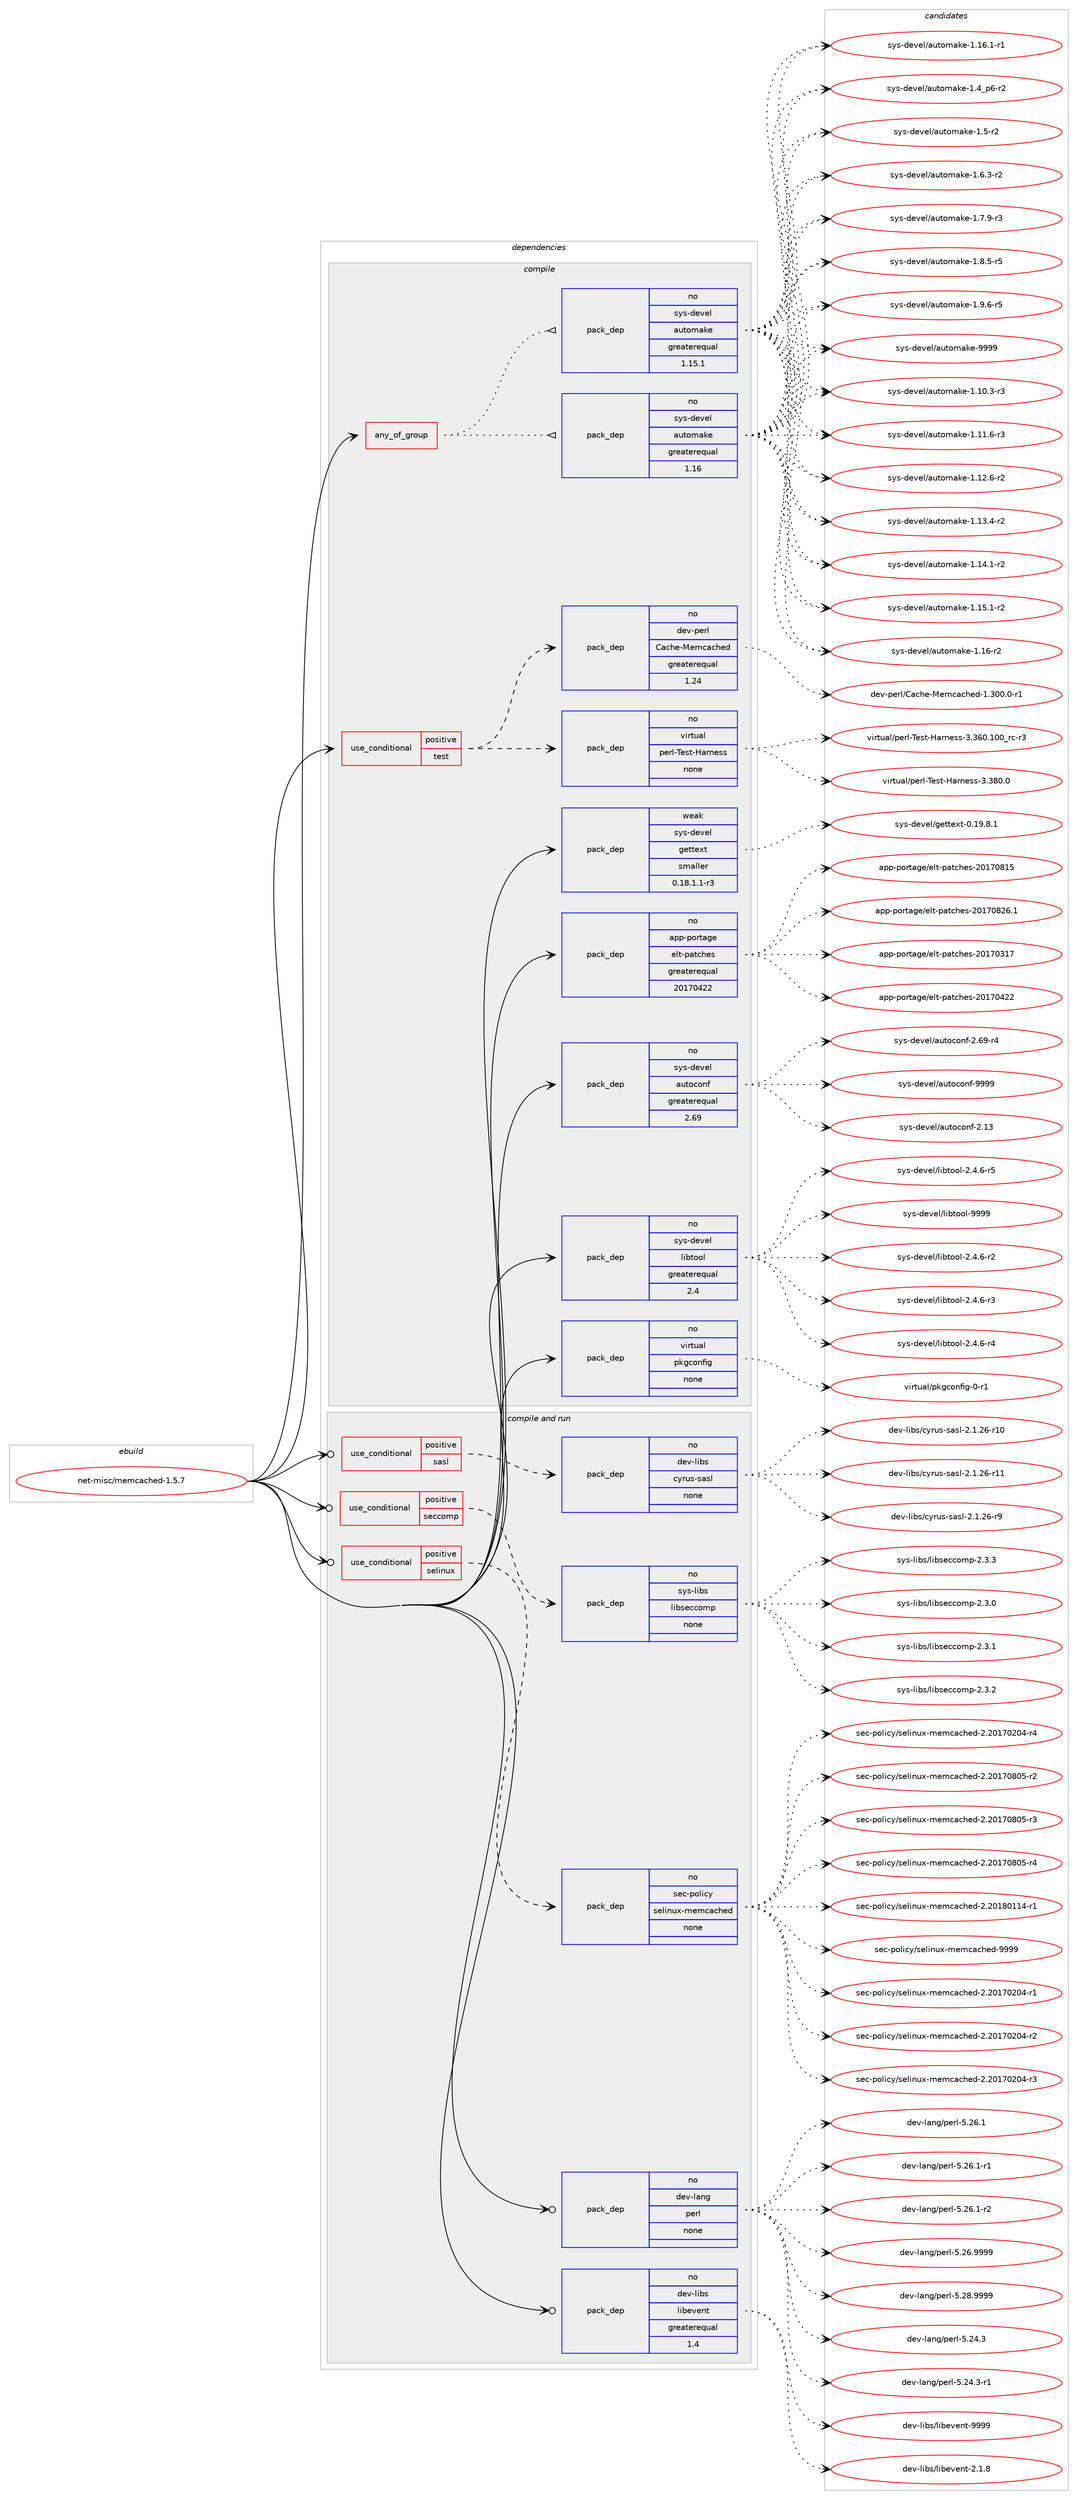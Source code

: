 digraph prolog {

# *************
# Graph options
# *************

newrank=true;
concentrate=true;
compound=true;
graph [rankdir=LR,fontname=Helvetica,fontsize=10,ranksep=1.5];#, ranksep=2.5, nodesep=0.2];
edge  [arrowhead=vee];
node  [fontname=Helvetica,fontsize=10];

# **********
# The ebuild
# **********

subgraph cluster_leftcol {
color=gray;
rank=same;
label=<<i>ebuild</i>>;
id [label="net-misc/memcached-1.5.7", color=red, width=4, href="../net-misc/memcached-1.5.7.svg"];
}

# ****************
# The dependencies
# ****************

subgraph cluster_midcol {
color=gray;
label=<<i>dependencies</i>>;
subgraph cluster_compile {
fillcolor="#eeeeee";
style=filled;
label=<<i>compile</i>>;
subgraph any31 {
dependency1262 [label=<<TABLE BORDER="0" CELLBORDER="1" CELLSPACING="0" CELLPADDING="4"><TR><TD CELLPADDING="10">any_of_group</TD></TR></TABLE>>, shape=none, color=red];subgraph pack885 {
dependency1263 [label=<<TABLE BORDER="0" CELLBORDER="1" CELLSPACING="0" CELLPADDING="4" WIDTH="220"><TR><TD ROWSPAN="6" CELLPADDING="30">pack_dep</TD></TR><TR><TD WIDTH="110">no</TD></TR><TR><TD>sys-devel</TD></TR><TR><TD>automake</TD></TR><TR><TD>greaterequal</TD></TR><TR><TD>1.16</TD></TR></TABLE>>, shape=none, color=blue];
}
dependency1262:e -> dependency1263:w [weight=20,style="dotted",arrowhead="oinv"];
subgraph pack886 {
dependency1264 [label=<<TABLE BORDER="0" CELLBORDER="1" CELLSPACING="0" CELLPADDING="4" WIDTH="220"><TR><TD ROWSPAN="6" CELLPADDING="30">pack_dep</TD></TR><TR><TD WIDTH="110">no</TD></TR><TR><TD>sys-devel</TD></TR><TR><TD>automake</TD></TR><TR><TD>greaterequal</TD></TR><TR><TD>1.15.1</TD></TR></TABLE>>, shape=none, color=blue];
}
dependency1262:e -> dependency1264:w [weight=20,style="dotted",arrowhead="oinv"];
}
id:e -> dependency1262:w [weight=20,style="solid",arrowhead="vee"];
subgraph cond348 {
dependency1265 [label=<<TABLE BORDER="0" CELLBORDER="1" CELLSPACING="0" CELLPADDING="4"><TR><TD ROWSPAN="3" CELLPADDING="10">use_conditional</TD></TR><TR><TD>positive</TD></TR><TR><TD>test</TD></TR></TABLE>>, shape=none, color=red];
subgraph pack887 {
dependency1266 [label=<<TABLE BORDER="0" CELLBORDER="1" CELLSPACING="0" CELLPADDING="4" WIDTH="220"><TR><TD ROWSPAN="6" CELLPADDING="30">pack_dep</TD></TR><TR><TD WIDTH="110">no</TD></TR><TR><TD>virtual</TD></TR><TR><TD>perl-Test-Harness</TD></TR><TR><TD>none</TD></TR><TR><TD></TD></TR></TABLE>>, shape=none, color=blue];
}
dependency1265:e -> dependency1266:w [weight=20,style="dashed",arrowhead="vee"];
subgraph pack888 {
dependency1267 [label=<<TABLE BORDER="0" CELLBORDER="1" CELLSPACING="0" CELLPADDING="4" WIDTH="220"><TR><TD ROWSPAN="6" CELLPADDING="30">pack_dep</TD></TR><TR><TD WIDTH="110">no</TD></TR><TR><TD>dev-perl</TD></TR><TR><TD>Cache-Memcached</TD></TR><TR><TD>greaterequal</TD></TR><TR><TD>1.24</TD></TR></TABLE>>, shape=none, color=blue];
}
dependency1265:e -> dependency1267:w [weight=20,style="dashed",arrowhead="vee"];
}
id:e -> dependency1265:w [weight=20,style="solid",arrowhead="vee"];
subgraph pack889 {
dependency1268 [label=<<TABLE BORDER="0" CELLBORDER="1" CELLSPACING="0" CELLPADDING="4" WIDTH="220"><TR><TD ROWSPAN="6" CELLPADDING="30">pack_dep</TD></TR><TR><TD WIDTH="110">no</TD></TR><TR><TD>app-portage</TD></TR><TR><TD>elt-patches</TD></TR><TR><TD>greaterequal</TD></TR><TR><TD>20170422</TD></TR></TABLE>>, shape=none, color=blue];
}
id:e -> dependency1268:w [weight=20,style="solid",arrowhead="vee"];
subgraph pack890 {
dependency1269 [label=<<TABLE BORDER="0" CELLBORDER="1" CELLSPACING="0" CELLPADDING="4" WIDTH="220"><TR><TD ROWSPAN="6" CELLPADDING="30">pack_dep</TD></TR><TR><TD WIDTH="110">no</TD></TR><TR><TD>sys-devel</TD></TR><TR><TD>autoconf</TD></TR><TR><TD>greaterequal</TD></TR><TR><TD>2.69</TD></TR></TABLE>>, shape=none, color=blue];
}
id:e -> dependency1269:w [weight=20,style="solid",arrowhead="vee"];
subgraph pack891 {
dependency1270 [label=<<TABLE BORDER="0" CELLBORDER="1" CELLSPACING="0" CELLPADDING="4" WIDTH="220"><TR><TD ROWSPAN="6" CELLPADDING="30">pack_dep</TD></TR><TR><TD WIDTH="110">no</TD></TR><TR><TD>sys-devel</TD></TR><TR><TD>libtool</TD></TR><TR><TD>greaterequal</TD></TR><TR><TD>2.4</TD></TR></TABLE>>, shape=none, color=blue];
}
id:e -> dependency1270:w [weight=20,style="solid",arrowhead="vee"];
subgraph pack892 {
dependency1271 [label=<<TABLE BORDER="0" CELLBORDER="1" CELLSPACING="0" CELLPADDING="4" WIDTH="220"><TR><TD ROWSPAN="6" CELLPADDING="30">pack_dep</TD></TR><TR><TD WIDTH="110">no</TD></TR><TR><TD>virtual</TD></TR><TR><TD>pkgconfig</TD></TR><TR><TD>none</TD></TR><TR><TD></TD></TR></TABLE>>, shape=none, color=blue];
}
id:e -> dependency1271:w [weight=20,style="solid",arrowhead="vee"];
subgraph pack893 {
dependency1272 [label=<<TABLE BORDER="0" CELLBORDER="1" CELLSPACING="0" CELLPADDING="4" WIDTH="220"><TR><TD ROWSPAN="6" CELLPADDING="30">pack_dep</TD></TR><TR><TD WIDTH="110">weak</TD></TR><TR><TD>sys-devel</TD></TR><TR><TD>gettext</TD></TR><TR><TD>smaller</TD></TR><TR><TD>0.18.1.1-r3</TD></TR></TABLE>>, shape=none, color=blue];
}
id:e -> dependency1272:w [weight=20,style="solid",arrowhead="vee"];
}
subgraph cluster_compileandrun {
fillcolor="#eeeeee";
style=filled;
label=<<i>compile and run</i>>;
subgraph cond349 {
dependency1273 [label=<<TABLE BORDER="0" CELLBORDER="1" CELLSPACING="0" CELLPADDING="4"><TR><TD ROWSPAN="3" CELLPADDING="10">use_conditional</TD></TR><TR><TD>positive</TD></TR><TR><TD>sasl</TD></TR></TABLE>>, shape=none, color=red];
subgraph pack894 {
dependency1274 [label=<<TABLE BORDER="0" CELLBORDER="1" CELLSPACING="0" CELLPADDING="4" WIDTH="220"><TR><TD ROWSPAN="6" CELLPADDING="30">pack_dep</TD></TR><TR><TD WIDTH="110">no</TD></TR><TR><TD>dev-libs</TD></TR><TR><TD>cyrus-sasl</TD></TR><TR><TD>none</TD></TR><TR><TD></TD></TR></TABLE>>, shape=none, color=blue];
}
dependency1273:e -> dependency1274:w [weight=20,style="dashed",arrowhead="vee"];
}
id:e -> dependency1273:w [weight=20,style="solid",arrowhead="odotvee"];
subgraph cond350 {
dependency1275 [label=<<TABLE BORDER="0" CELLBORDER="1" CELLSPACING="0" CELLPADDING="4"><TR><TD ROWSPAN="3" CELLPADDING="10">use_conditional</TD></TR><TR><TD>positive</TD></TR><TR><TD>seccomp</TD></TR></TABLE>>, shape=none, color=red];
subgraph pack895 {
dependency1276 [label=<<TABLE BORDER="0" CELLBORDER="1" CELLSPACING="0" CELLPADDING="4" WIDTH="220"><TR><TD ROWSPAN="6" CELLPADDING="30">pack_dep</TD></TR><TR><TD WIDTH="110">no</TD></TR><TR><TD>sys-libs</TD></TR><TR><TD>libseccomp</TD></TR><TR><TD>none</TD></TR><TR><TD></TD></TR></TABLE>>, shape=none, color=blue];
}
dependency1275:e -> dependency1276:w [weight=20,style="dashed",arrowhead="vee"];
}
id:e -> dependency1275:w [weight=20,style="solid",arrowhead="odotvee"];
subgraph cond351 {
dependency1277 [label=<<TABLE BORDER="0" CELLBORDER="1" CELLSPACING="0" CELLPADDING="4"><TR><TD ROWSPAN="3" CELLPADDING="10">use_conditional</TD></TR><TR><TD>positive</TD></TR><TR><TD>selinux</TD></TR></TABLE>>, shape=none, color=red];
subgraph pack896 {
dependency1278 [label=<<TABLE BORDER="0" CELLBORDER="1" CELLSPACING="0" CELLPADDING="4" WIDTH="220"><TR><TD ROWSPAN="6" CELLPADDING="30">pack_dep</TD></TR><TR><TD WIDTH="110">no</TD></TR><TR><TD>sec-policy</TD></TR><TR><TD>selinux-memcached</TD></TR><TR><TD>none</TD></TR><TR><TD></TD></TR></TABLE>>, shape=none, color=blue];
}
dependency1277:e -> dependency1278:w [weight=20,style="dashed",arrowhead="vee"];
}
id:e -> dependency1277:w [weight=20,style="solid",arrowhead="odotvee"];
subgraph pack897 {
dependency1279 [label=<<TABLE BORDER="0" CELLBORDER="1" CELLSPACING="0" CELLPADDING="4" WIDTH="220"><TR><TD ROWSPAN="6" CELLPADDING="30">pack_dep</TD></TR><TR><TD WIDTH="110">no</TD></TR><TR><TD>dev-lang</TD></TR><TR><TD>perl</TD></TR><TR><TD>none</TD></TR><TR><TD></TD></TR></TABLE>>, shape=none, color=blue];
}
id:e -> dependency1279:w [weight=20,style="solid",arrowhead="odotvee"];
subgraph pack898 {
dependency1280 [label=<<TABLE BORDER="0" CELLBORDER="1" CELLSPACING="0" CELLPADDING="4" WIDTH="220"><TR><TD ROWSPAN="6" CELLPADDING="30">pack_dep</TD></TR><TR><TD WIDTH="110">no</TD></TR><TR><TD>dev-libs</TD></TR><TR><TD>libevent</TD></TR><TR><TD>greaterequal</TD></TR><TR><TD>1.4</TD></TR></TABLE>>, shape=none, color=blue];
}
id:e -> dependency1280:w [weight=20,style="solid",arrowhead="odotvee"];
}
subgraph cluster_run {
fillcolor="#eeeeee";
style=filled;
label=<<i>run</i>>;
}
}

# **************
# The candidates
# **************

subgraph cluster_choices {
rank=same;
color=gray;
label=<<i>candidates</i>>;

subgraph choice885 {
color=black;
nodesep=1;
choice11512111545100101118101108479711711611110997107101454946494846514511451 [label="sys-devel/automake-1.10.3-r3", color=red, width=4,href="../sys-devel/automake-1.10.3-r3.svg"];
choice11512111545100101118101108479711711611110997107101454946494946544511451 [label="sys-devel/automake-1.11.6-r3", color=red, width=4,href="../sys-devel/automake-1.11.6-r3.svg"];
choice11512111545100101118101108479711711611110997107101454946495046544511450 [label="sys-devel/automake-1.12.6-r2", color=red, width=4,href="../sys-devel/automake-1.12.6-r2.svg"];
choice11512111545100101118101108479711711611110997107101454946495146524511450 [label="sys-devel/automake-1.13.4-r2", color=red, width=4,href="../sys-devel/automake-1.13.4-r2.svg"];
choice11512111545100101118101108479711711611110997107101454946495246494511450 [label="sys-devel/automake-1.14.1-r2", color=red, width=4,href="../sys-devel/automake-1.14.1-r2.svg"];
choice11512111545100101118101108479711711611110997107101454946495346494511450 [label="sys-devel/automake-1.15.1-r2", color=red, width=4,href="../sys-devel/automake-1.15.1-r2.svg"];
choice1151211154510010111810110847971171161111099710710145494649544511450 [label="sys-devel/automake-1.16-r2", color=red, width=4,href="../sys-devel/automake-1.16-r2.svg"];
choice11512111545100101118101108479711711611110997107101454946495446494511449 [label="sys-devel/automake-1.16.1-r1", color=red, width=4,href="../sys-devel/automake-1.16.1-r1.svg"];
choice115121115451001011181011084797117116111109971071014549465295112544511450 [label="sys-devel/automake-1.4_p6-r2", color=red, width=4,href="../sys-devel/automake-1.4_p6-r2.svg"];
choice11512111545100101118101108479711711611110997107101454946534511450 [label="sys-devel/automake-1.5-r2", color=red, width=4,href="../sys-devel/automake-1.5-r2.svg"];
choice115121115451001011181011084797117116111109971071014549465446514511450 [label="sys-devel/automake-1.6.3-r2", color=red, width=4,href="../sys-devel/automake-1.6.3-r2.svg"];
choice115121115451001011181011084797117116111109971071014549465546574511451 [label="sys-devel/automake-1.7.9-r3", color=red, width=4,href="../sys-devel/automake-1.7.9-r3.svg"];
choice115121115451001011181011084797117116111109971071014549465646534511453 [label="sys-devel/automake-1.8.5-r5", color=red, width=4,href="../sys-devel/automake-1.8.5-r5.svg"];
choice115121115451001011181011084797117116111109971071014549465746544511453 [label="sys-devel/automake-1.9.6-r5", color=red, width=4,href="../sys-devel/automake-1.9.6-r5.svg"];
choice115121115451001011181011084797117116111109971071014557575757 [label="sys-devel/automake-9999", color=red, width=4,href="../sys-devel/automake-9999.svg"];
dependency1263:e -> choice11512111545100101118101108479711711611110997107101454946494846514511451:w [style=dotted,weight="100"];
dependency1263:e -> choice11512111545100101118101108479711711611110997107101454946494946544511451:w [style=dotted,weight="100"];
dependency1263:e -> choice11512111545100101118101108479711711611110997107101454946495046544511450:w [style=dotted,weight="100"];
dependency1263:e -> choice11512111545100101118101108479711711611110997107101454946495146524511450:w [style=dotted,weight="100"];
dependency1263:e -> choice11512111545100101118101108479711711611110997107101454946495246494511450:w [style=dotted,weight="100"];
dependency1263:e -> choice11512111545100101118101108479711711611110997107101454946495346494511450:w [style=dotted,weight="100"];
dependency1263:e -> choice1151211154510010111810110847971171161111099710710145494649544511450:w [style=dotted,weight="100"];
dependency1263:e -> choice11512111545100101118101108479711711611110997107101454946495446494511449:w [style=dotted,weight="100"];
dependency1263:e -> choice115121115451001011181011084797117116111109971071014549465295112544511450:w [style=dotted,weight="100"];
dependency1263:e -> choice11512111545100101118101108479711711611110997107101454946534511450:w [style=dotted,weight="100"];
dependency1263:e -> choice115121115451001011181011084797117116111109971071014549465446514511450:w [style=dotted,weight="100"];
dependency1263:e -> choice115121115451001011181011084797117116111109971071014549465546574511451:w [style=dotted,weight="100"];
dependency1263:e -> choice115121115451001011181011084797117116111109971071014549465646534511453:w [style=dotted,weight="100"];
dependency1263:e -> choice115121115451001011181011084797117116111109971071014549465746544511453:w [style=dotted,weight="100"];
dependency1263:e -> choice115121115451001011181011084797117116111109971071014557575757:w [style=dotted,weight="100"];
}
subgraph choice886 {
color=black;
nodesep=1;
choice11512111545100101118101108479711711611110997107101454946494846514511451 [label="sys-devel/automake-1.10.3-r3", color=red, width=4,href="../sys-devel/automake-1.10.3-r3.svg"];
choice11512111545100101118101108479711711611110997107101454946494946544511451 [label="sys-devel/automake-1.11.6-r3", color=red, width=4,href="../sys-devel/automake-1.11.6-r3.svg"];
choice11512111545100101118101108479711711611110997107101454946495046544511450 [label="sys-devel/automake-1.12.6-r2", color=red, width=4,href="../sys-devel/automake-1.12.6-r2.svg"];
choice11512111545100101118101108479711711611110997107101454946495146524511450 [label="sys-devel/automake-1.13.4-r2", color=red, width=4,href="../sys-devel/automake-1.13.4-r2.svg"];
choice11512111545100101118101108479711711611110997107101454946495246494511450 [label="sys-devel/automake-1.14.1-r2", color=red, width=4,href="../sys-devel/automake-1.14.1-r2.svg"];
choice11512111545100101118101108479711711611110997107101454946495346494511450 [label="sys-devel/automake-1.15.1-r2", color=red, width=4,href="../sys-devel/automake-1.15.1-r2.svg"];
choice1151211154510010111810110847971171161111099710710145494649544511450 [label="sys-devel/automake-1.16-r2", color=red, width=4,href="../sys-devel/automake-1.16-r2.svg"];
choice11512111545100101118101108479711711611110997107101454946495446494511449 [label="sys-devel/automake-1.16.1-r1", color=red, width=4,href="../sys-devel/automake-1.16.1-r1.svg"];
choice115121115451001011181011084797117116111109971071014549465295112544511450 [label="sys-devel/automake-1.4_p6-r2", color=red, width=4,href="../sys-devel/automake-1.4_p6-r2.svg"];
choice11512111545100101118101108479711711611110997107101454946534511450 [label="sys-devel/automake-1.5-r2", color=red, width=4,href="../sys-devel/automake-1.5-r2.svg"];
choice115121115451001011181011084797117116111109971071014549465446514511450 [label="sys-devel/automake-1.6.3-r2", color=red, width=4,href="../sys-devel/automake-1.6.3-r2.svg"];
choice115121115451001011181011084797117116111109971071014549465546574511451 [label="sys-devel/automake-1.7.9-r3", color=red, width=4,href="../sys-devel/automake-1.7.9-r3.svg"];
choice115121115451001011181011084797117116111109971071014549465646534511453 [label="sys-devel/automake-1.8.5-r5", color=red, width=4,href="../sys-devel/automake-1.8.5-r5.svg"];
choice115121115451001011181011084797117116111109971071014549465746544511453 [label="sys-devel/automake-1.9.6-r5", color=red, width=4,href="../sys-devel/automake-1.9.6-r5.svg"];
choice115121115451001011181011084797117116111109971071014557575757 [label="sys-devel/automake-9999", color=red, width=4,href="../sys-devel/automake-9999.svg"];
dependency1264:e -> choice11512111545100101118101108479711711611110997107101454946494846514511451:w [style=dotted,weight="100"];
dependency1264:e -> choice11512111545100101118101108479711711611110997107101454946494946544511451:w [style=dotted,weight="100"];
dependency1264:e -> choice11512111545100101118101108479711711611110997107101454946495046544511450:w [style=dotted,weight="100"];
dependency1264:e -> choice11512111545100101118101108479711711611110997107101454946495146524511450:w [style=dotted,weight="100"];
dependency1264:e -> choice11512111545100101118101108479711711611110997107101454946495246494511450:w [style=dotted,weight="100"];
dependency1264:e -> choice11512111545100101118101108479711711611110997107101454946495346494511450:w [style=dotted,weight="100"];
dependency1264:e -> choice1151211154510010111810110847971171161111099710710145494649544511450:w [style=dotted,weight="100"];
dependency1264:e -> choice11512111545100101118101108479711711611110997107101454946495446494511449:w [style=dotted,weight="100"];
dependency1264:e -> choice115121115451001011181011084797117116111109971071014549465295112544511450:w [style=dotted,weight="100"];
dependency1264:e -> choice11512111545100101118101108479711711611110997107101454946534511450:w [style=dotted,weight="100"];
dependency1264:e -> choice115121115451001011181011084797117116111109971071014549465446514511450:w [style=dotted,weight="100"];
dependency1264:e -> choice115121115451001011181011084797117116111109971071014549465546574511451:w [style=dotted,weight="100"];
dependency1264:e -> choice115121115451001011181011084797117116111109971071014549465646534511453:w [style=dotted,weight="100"];
dependency1264:e -> choice115121115451001011181011084797117116111109971071014549465746544511453:w [style=dotted,weight="100"];
dependency1264:e -> choice115121115451001011181011084797117116111109971071014557575757:w [style=dotted,weight="100"];
}
subgraph choice887 {
color=black;
nodesep=1;
choice118105114116117971084711210111410845841011151164572971141101011151154551465154484649484895114994511451 [label="virtual/perl-Test-Harness-3.360.100_rc-r3", color=red, width=4,href="../virtual/perl-Test-Harness-3.360.100_rc-r3.svg"];
choice118105114116117971084711210111410845841011151164572971141101011151154551465156484648 [label="virtual/perl-Test-Harness-3.380.0", color=red, width=4,href="../virtual/perl-Test-Harness-3.380.0.svg"];
dependency1266:e -> choice118105114116117971084711210111410845841011151164572971141101011151154551465154484649484895114994511451:w [style=dotted,weight="100"];
dependency1266:e -> choice118105114116117971084711210111410845841011151164572971141101011151154551465156484648:w [style=dotted,weight="100"];
}
subgraph choice888 {
color=black;
nodesep=1;
choice1001011184511210111410847679799104101457710110999979910410110045494651484846484511449 [label="dev-perl/Cache-Memcached-1.300.0-r1", color=red, width=4,href="../dev-perl/Cache-Memcached-1.300.0-r1.svg"];
dependency1267:e -> choice1001011184511210111410847679799104101457710110999979910410110045494651484846484511449:w [style=dotted,weight="100"];
}
subgraph choice889 {
color=black;
nodesep=1;
choice97112112451121111141169710310147101108116451129711699104101115455048495548514955 [label="app-portage/elt-patches-20170317", color=red, width=4,href="../app-portage/elt-patches-20170317.svg"];
choice97112112451121111141169710310147101108116451129711699104101115455048495548525050 [label="app-portage/elt-patches-20170422", color=red, width=4,href="../app-portage/elt-patches-20170422.svg"];
choice97112112451121111141169710310147101108116451129711699104101115455048495548564953 [label="app-portage/elt-patches-20170815", color=red, width=4,href="../app-portage/elt-patches-20170815.svg"];
choice971121124511211111411697103101471011081164511297116991041011154550484955485650544649 [label="app-portage/elt-patches-20170826.1", color=red, width=4,href="../app-portage/elt-patches-20170826.1.svg"];
dependency1268:e -> choice97112112451121111141169710310147101108116451129711699104101115455048495548514955:w [style=dotted,weight="100"];
dependency1268:e -> choice97112112451121111141169710310147101108116451129711699104101115455048495548525050:w [style=dotted,weight="100"];
dependency1268:e -> choice97112112451121111141169710310147101108116451129711699104101115455048495548564953:w [style=dotted,weight="100"];
dependency1268:e -> choice971121124511211111411697103101471011081164511297116991041011154550484955485650544649:w [style=dotted,weight="100"];
}
subgraph choice890 {
color=black;
nodesep=1;
choice115121115451001011181011084797117116111991111101024550464951 [label="sys-devel/autoconf-2.13", color=red, width=4,href="../sys-devel/autoconf-2.13.svg"];
choice1151211154510010111810110847971171161119911111010245504654574511452 [label="sys-devel/autoconf-2.69-r4", color=red, width=4,href="../sys-devel/autoconf-2.69-r4.svg"];
choice115121115451001011181011084797117116111991111101024557575757 [label="sys-devel/autoconf-9999", color=red, width=4,href="../sys-devel/autoconf-9999.svg"];
dependency1269:e -> choice115121115451001011181011084797117116111991111101024550464951:w [style=dotted,weight="100"];
dependency1269:e -> choice1151211154510010111810110847971171161119911111010245504654574511452:w [style=dotted,weight="100"];
dependency1269:e -> choice115121115451001011181011084797117116111991111101024557575757:w [style=dotted,weight="100"];
}
subgraph choice891 {
color=black;
nodesep=1;
choice1151211154510010111810110847108105981161111111084550465246544511450 [label="sys-devel/libtool-2.4.6-r2", color=red, width=4,href="../sys-devel/libtool-2.4.6-r2.svg"];
choice1151211154510010111810110847108105981161111111084550465246544511451 [label="sys-devel/libtool-2.4.6-r3", color=red, width=4,href="../sys-devel/libtool-2.4.6-r3.svg"];
choice1151211154510010111810110847108105981161111111084550465246544511452 [label="sys-devel/libtool-2.4.6-r4", color=red, width=4,href="../sys-devel/libtool-2.4.6-r4.svg"];
choice1151211154510010111810110847108105981161111111084550465246544511453 [label="sys-devel/libtool-2.4.6-r5", color=red, width=4,href="../sys-devel/libtool-2.4.6-r5.svg"];
choice1151211154510010111810110847108105981161111111084557575757 [label="sys-devel/libtool-9999", color=red, width=4,href="../sys-devel/libtool-9999.svg"];
dependency1270:e -> choice1151211154510010111810110847108105981161111111084550465246544511450:w [style=dotted,weight="100"];
dependency1270:e -> choice1151211154510010111810110847108105981161111111084550465246544511451:w [style=dotted,weight="100"];
dependency1270:e -> choice1151211154510010111810110847108105981161111111084550465246544511452:w [style=dotted,weight="100"];
dependency1270:e -> choice1151211154510010111810110847108105981161111111084550465246544511453:w [style=dotted,weight="100"];
dependency1270:e -> choice1151211154510010111810110847108105981161111111084557575757:w [style=dotted,weight="100"];
}
subgraph choice892 {
color=black;
nodesep=1;
choice11810511411611797108471121071039911111010210510345484511449 [label="virtual/pkgconfig-0-r1", color=red, width=4,href="../virtual/pkgconfig-0-r1.svg"];
dependency1271:e -> choice11810511411611797108471121071039911111010210510345484511449:w [style=dotted,weight="100"];
}
subgraph choice893 {
color=black;
nodesep=1;
choice1151211154510010111810110847103101116116101120116454846495746564649 [label="sys-devel/gettext-0.19.8.1", color=red, width=4,href="../sys-devel/gettext-0.19.8.1.svg"];
dependency1272:e -> choice1151211154510010111810110847103101116116101120116454846495746564649:w [style=dotted,weight="100"];
}
subgraph choice894 {
color=black;
nodesep=1;
choice10010111845108105981154799121114117115451159711510845504649465054451144948 [label="dev-libs/cyrus-sasl-2.1.26-r10", color=red, width=4,href="../dev-libs/cyrus-sasl-2.1.26-r10.svg"];
choice10010111845108105981154799121114117115451159711510845504649465054451144949 [label="dev-libs/cyrus-sasl-2.1.26-r11", color=red, width=4,href="../dev-libs/cyrus-sasl-2.1.26-r11.svg"];
choice100101118451081059811547991211141171154511597115108455046494650544511457 [label="dev-libs/cyrus-sasl-2.1.26-r9", color=red, width=4,href="../dev-libs/cyrus-sasl-2.1.26-r9.svg"];
dependency1274:e -> choice10010111845108105981154799121114117115451159711510845504649465054451144948:w [style=dotted,weight="100"];
dependency1274:e -> choice10010111845108105981154799121114117115451159711510845504649465054451144949:w [style=dotted,weight="100"];
dependency1274:e -> choice100101118451081059811547991211141171154511597115108455046494650544511457:w [style=dotted,weight="100"];
}
subgraph choice895 {
color=black;
nodesep=1;
choice115121115451081059811547108105981151019999111109112455046514648 [label="sys-libs/libseccomp-2.3.0", color=red, width=4,href="../sys-libs/libseccomp-2.3.0.svg"];
choice115121115451081059811547108105981151019999111109112455046514649 [label="sys-libs/libseccomp-2.3.1", color=red, width=4,href="../sys-libs/libseccomp-2.3.1.svg"];
choice115121115451081059811547108105981151019999111109112455046514650 [label="sys-libs/libseccomp-2.3.2", color=red, width=4,href="../sys-libs/libseccomp-2.3.2.svg"];
choice115121115451081059811547108105981151019999111109112455046514651 [label="sys-libs/libseccomp-2.3.3", color=red, width=4,href="../sys-libs/libseccomp-2.3.3.svg"];
dependency1276:e -> choice115121115451081059811547108105981151019999111109112455046514648:w [style=dotted,weight="100"];
dependency1276:e -> choice115121115451081059811547108105981151019999111109112455046514649:w [style=dotted,weight="100"];
dependency1276:e -> choice115121115451081059811547108105981151019999111109112455046514650:w [style=dotted,weight="100"];
dependency1276:e -> choice115121115451081059811547108105981151019999111109112455046514651:w [style=dotted,weight="100"];
}
subgraph choice896 {
color=black;
nodesep=1;
choice115101994511211110810599121471151011081051101171204510910110999979910410110045504650484955485048524511449 [label="sec-policy/selinux-memcached-2.20170204-r1", color=red, width=4,href="../sec-policy/selinux-memcached-2.20170204-r1.svg"];
choice115101994511211110810599121471151011081051101171204510910110999979910410110045504650484955485048524511450 [label="sec-policy/selinux-memcached-2.20170204-r2", color=red, width=4,href="../sec-policy/selinux-memcached-2.20170204-r2.svg"];
choice115101994511211110810599121471151011081051101171204510910110999979910410110045504650484955485048524511451 [label="sec-policy/selinux-memcached-2.20170204-r3", color=red, width=4,href="../sec-policy/selinux-memcached-2.20170204-r3.svg"];
choice115101994511211110810599121471151011081051101171204510910110999979910410110045504650484955485048524511452 [label="sec-policy/selinux-memcached-2.20170204-r4", color=red, width=4,href="../sec-policy/selinux-memcached-2.20170204-r4.svg"];
choice115101994511211110810599121471151011081051101171204510910110999979910410110045504650484955485648534511450 [label="sec-policy/selinux-memcached-2.20170805-r2", color=red, width=4,href="../sec-policy/selinux-memcached-2.20170805-r2.svg"];
choice115101994511211110810599121471151011081051101171204510910110999979910410110045504650484955485648534511451 [label="sec-policy/selinux-memcached-2.20170805-r3", color=red, width=4,href="../sec-policy/selinux-memcached-2.20170805-r3.svg"];
choice115101994511211110810599121471151011081051101171204510910110999979910410110045504650484955485648534511452 [label="sec-policy/selinux-memcached-2.20170805-r4", color=red, width=4,href="../sec-policy/selinux-memcached-2.20170805-r4.svg"];
choice115101994511211110810599121471151011081051101171204510910110999979910410110045504650484956484949524511449 [label="sec-policy/selinux-memcached-2.20180114-r1", color=red, width=4,href="../sec-policy/selinux-memcached-2.20180114-r1.svg"];
choice11510199451121111081059912147115101108105110117120451091011099997991041011004557575757 [label="sec-policy/selinux-memcached-9999", color=red, width=4,href="../sec-policy/selinux-memcached-9999.svg"];
dependency1278:e -> choice115101994511211110810599121471151011081051101171204510910110999979910410110045504650484955485048524511449:w [style=dotted,weight="100"];
dependency1278:e -> choice115101994511211110810599121471151011081051101171204510910110999979910410110045504650484955485048524511450:w [style=dotted,weight="100"];
dependency1278:e -> choice115101994511211110810599121471151011081051101171204510910110999979910410110045504650484955485048524511451:w [style=dotted,weight="100"];
dependency1278:e -> choice115101994511211110810599121471151011081051101171204510910110999979910410110045504650484955485048524511452:w [style=dotted,weight="100"];
dependency1278:e -> choice115101994511211110810599121471151011081051101171204510910110999979910410110045504650484955485648534511450:w [style=dotted,weight="100"];
dependency1278:e -> choice115101994511211110810599121471151011081051101171204510910110999979910410110045504650484955485648534511451:w [style=dotted,weight="100"];
dependency1278:e -> choice115101994511211110810599121471151011081051101171204510910110999979910410110045504650484955485648534511452:w [style=dotted,weight="100"];
dependency1278:e -> choice115101994511211110810599121471151011081051101171204510910110999979910410110045504650484956484949524511449:w [style=dotted,weight="100"];
dependency1278:e -> choice11510199451121111081059912147115101108105110117120451091011099997991041011004557575757:w [style=dotted,weight="100"];
}
subgraph choice897 {
color=black;
nodesep=1;
choice10010111845108971101034711210111410845534650524651 [label="dev-lang/perl-5.24.3", color=red, width=4,href="../dev-lang/perl-5.24.3.svg"];
choice100101118451089711010347112101114108455346505246514511449 [label="dev-lang/perl-5.24.3-r1", color=red, width=4,href="../dev-lang/perl-5.24.3-r1.svg"];
choice10010111845108971101034711210111410845534650544649 [label="dev-lang/perl-5.26.1", color=red, width=4,href="../dev-lang/perl-5.26.1.svg"];
choice100101118451089711010347112101114108455346505446494511449 [label="dev-lang/perl-5.26.1-r1", color=red, width=4,href="../dev-lang/perl-5.26.1-r1.svg"];
choice100101118451089711010347112101114108455346505446494511450 [label="dev-lang/perl-5.26.1-r2", color=red, width=4,href="../dev-lang/perl-5.26.1-r2.svg"];
choice10010111845108971101034711210111410845534650544657575757 [label="dev-lang/perl-5.26.9999", color=red, width=4,href="../dev-lang/perl-5.26.9999.svg"];
choice10010111845108971101034711210111410845534650564657575757 [label="dev-lang/perl-5.28.9999", color=red, width=4,href="../dev-lang/perl-5.28.9999.svg"];
dependency1279:e -> choice10010111845108971101034711210111410845534650524651:w [style=dotted,weight="100"];
dependency1279:e -> choice100101118451089711010347112101114108455346505246514511449:w [style=dotted,weight="100"];
dependency1279:e -> choice10010111845108971101034711210111410845534650544649:w [style=dotted,weight="100"];
dependency1279:e -> choice100101118451089711010347112101114108455346505446494511449:w [style=dotted,weight="100"];
dependency1279:e -> choice100101118451089711010347112101114108455346505446494511450:w [style=dotted,weight="100"];
dependency1279:e -> choice10010111845108971101034711210111410845534650544657575757:w [style=dotted,weight="100"];
dependency1279:e -> choice10010111845108971101034711210111410845534650564657575757:w [style=dotted,weight="100"];
}
subgraph choice898 {
color=black;
nodesep=1;
choice10010111845108105981154710810598101118101110116455046494656 [label="dev-libs/libevent-2.1.8", color=red, width=4,href="../dev-libs/libevent-2.1.8.svg"];
choice100101118451081059811547108105981011181011101164557575757 [label="dev-libs/libevent-9999", color=red, width=4,href="../dev-libs/libevent-9999.svg"];
dependency1280:e -> choice10010111845108105981154710810598101118101110116455046494656:w [style=dotted,weight="100"];
dependency1280:e -> choice100101118451081059811547108105981011181011101164557575757:w [style=dotted,weight="100"];
}
}

}
